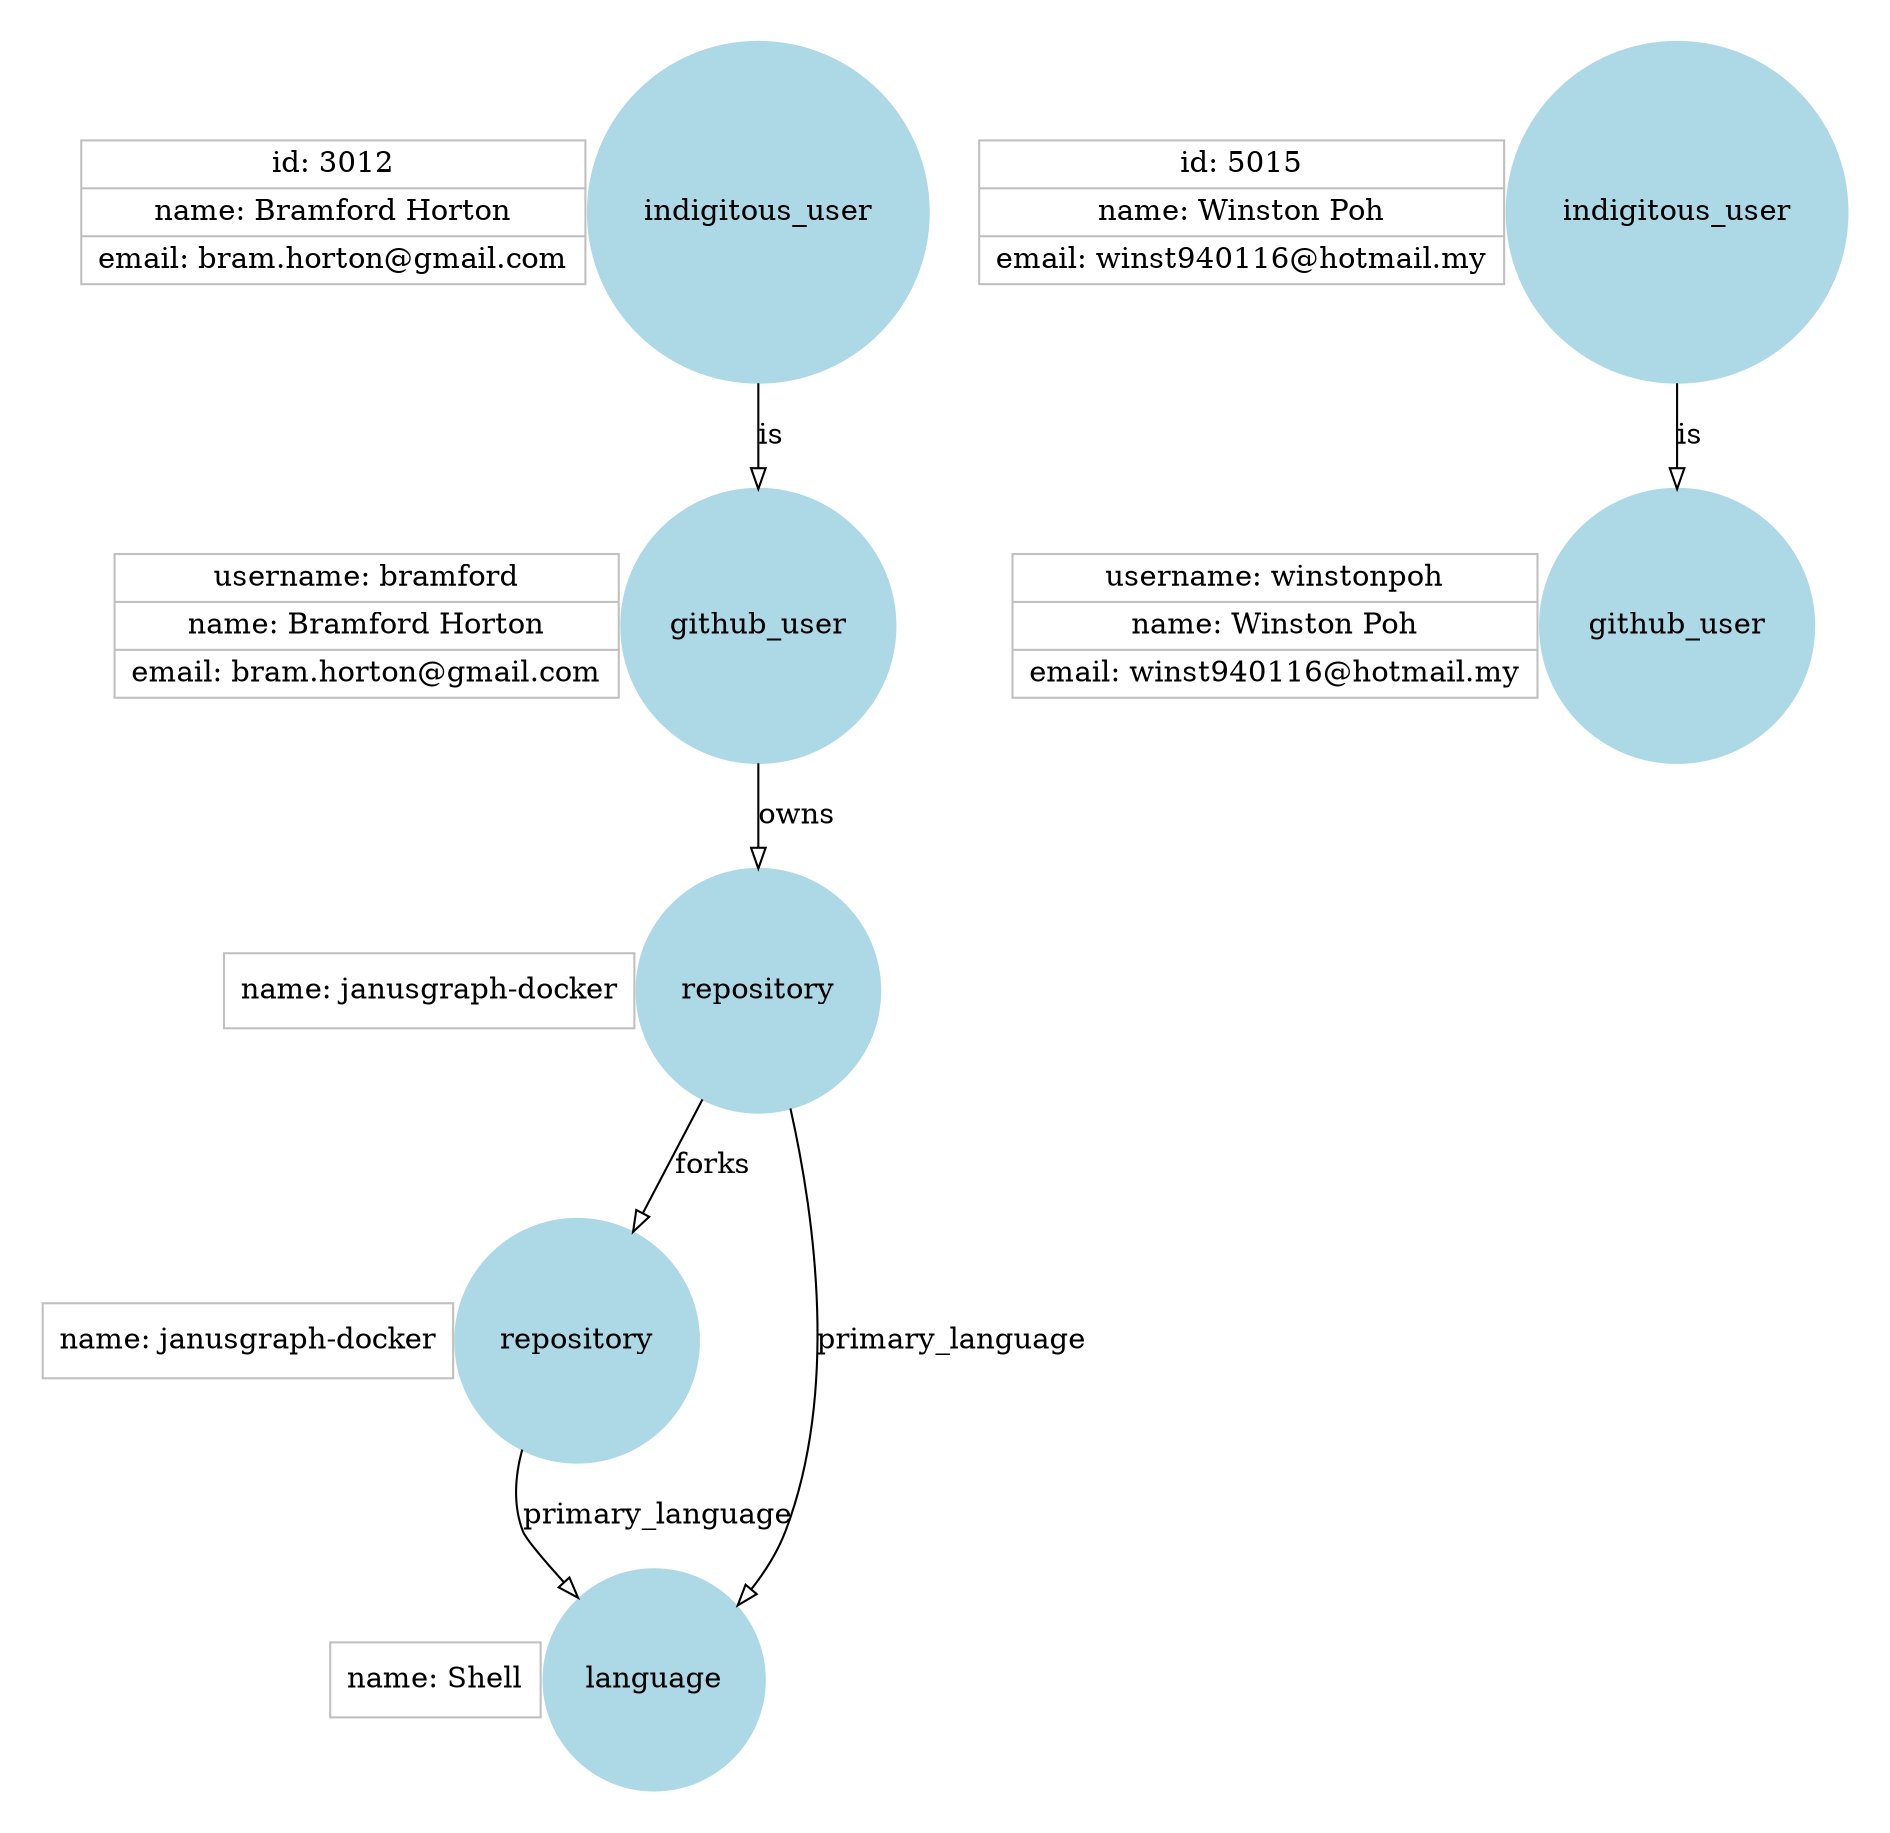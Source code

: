 
graph G {

    node [
        shape=circle
        color=grey
        fontsize=14
    ]

    graph [
        style=invis
        nodesep=0
    ]

    subgraph cluster_1000 {
        indigitous_user_bramford_horton [label="indigitous_user" style=filled color=lightblue]
        indigitous_user_bramford_horton_properties [shape=record label="{id: 3012|name: Bramford Horton|email: bram.horton@gmail.com}"]
    }

    subgraph cluster_1001 {
        indigitous_user_winston_poh [label="indigitous_user" style=filled color=lightblue]
        indigitous_user_winston_poh_properties [shape=record label="{id: 5015|name: Winston Poh|email: winst940116@hotmail.my}"]
    }

    subgraph cluster_2000 {
        github_user_bramford [label="github_user" style=filled color=lightblue]
        github_user_bramford_properties [shape=record label="{username: bramford|name: Bramford Horton|email: bram.horton@gmail.com}"]
    }

    subgraph cluster_2001 {
        github_user_winstonpoh [label="github_user" style=filled color=lightblue]
        github_user_winstonpoh_properties [shape=record label="{username: winstonpoh|name: Winston Poh|email: winst940116@hotmail.my}"]
    }

    subgraph cluster_3001 {
        repository_bramford_JanusGraph [label="repository" style=filled color=lightblue]
        repository_bramford_JanusGraph_properties [shape=record label="{name: janusgraph-docker}"]
    }

    subgraph cluster_3002 {
        repository_JanusGraph_JanusGraph [label="repository" style=filled color=lightblue]
        repository_JanusGraph_JanusGraph_properties [shape=record label="{name: janusgraph-docker}"]
    }

    subgraph cluster_4001 {
        language_shell [label="language" style=filled color=lightblue]
        language_shell_properties [shape=record label="{name: Shell}"]
    }

    {
        edge [
            fontsize=14
            dir=forward
        ]

        indigitous_user_bramford_horton -- github_user_bramford [label="is" arrowhead=empty]
        indigitous_user_winston_poh -- github_user_winstonpoh [label="is" arrowhead=empty]
        github_user_bramford -- repository_bramford_JanusGraph [label="owns" arrowhead=empty]
        repository_bramford_JanusGraph -- language_shell [label="primary_language" arrowhead=empty]
        repository_bramford_JanusGraph -- repository_JanusGraph_JanusGraph [label="forks" arrowhead=empty]
        repository_JanusGraph_JanusGraph -- language_shell [label="primary_language" arrowhead=empty]
    }
}
